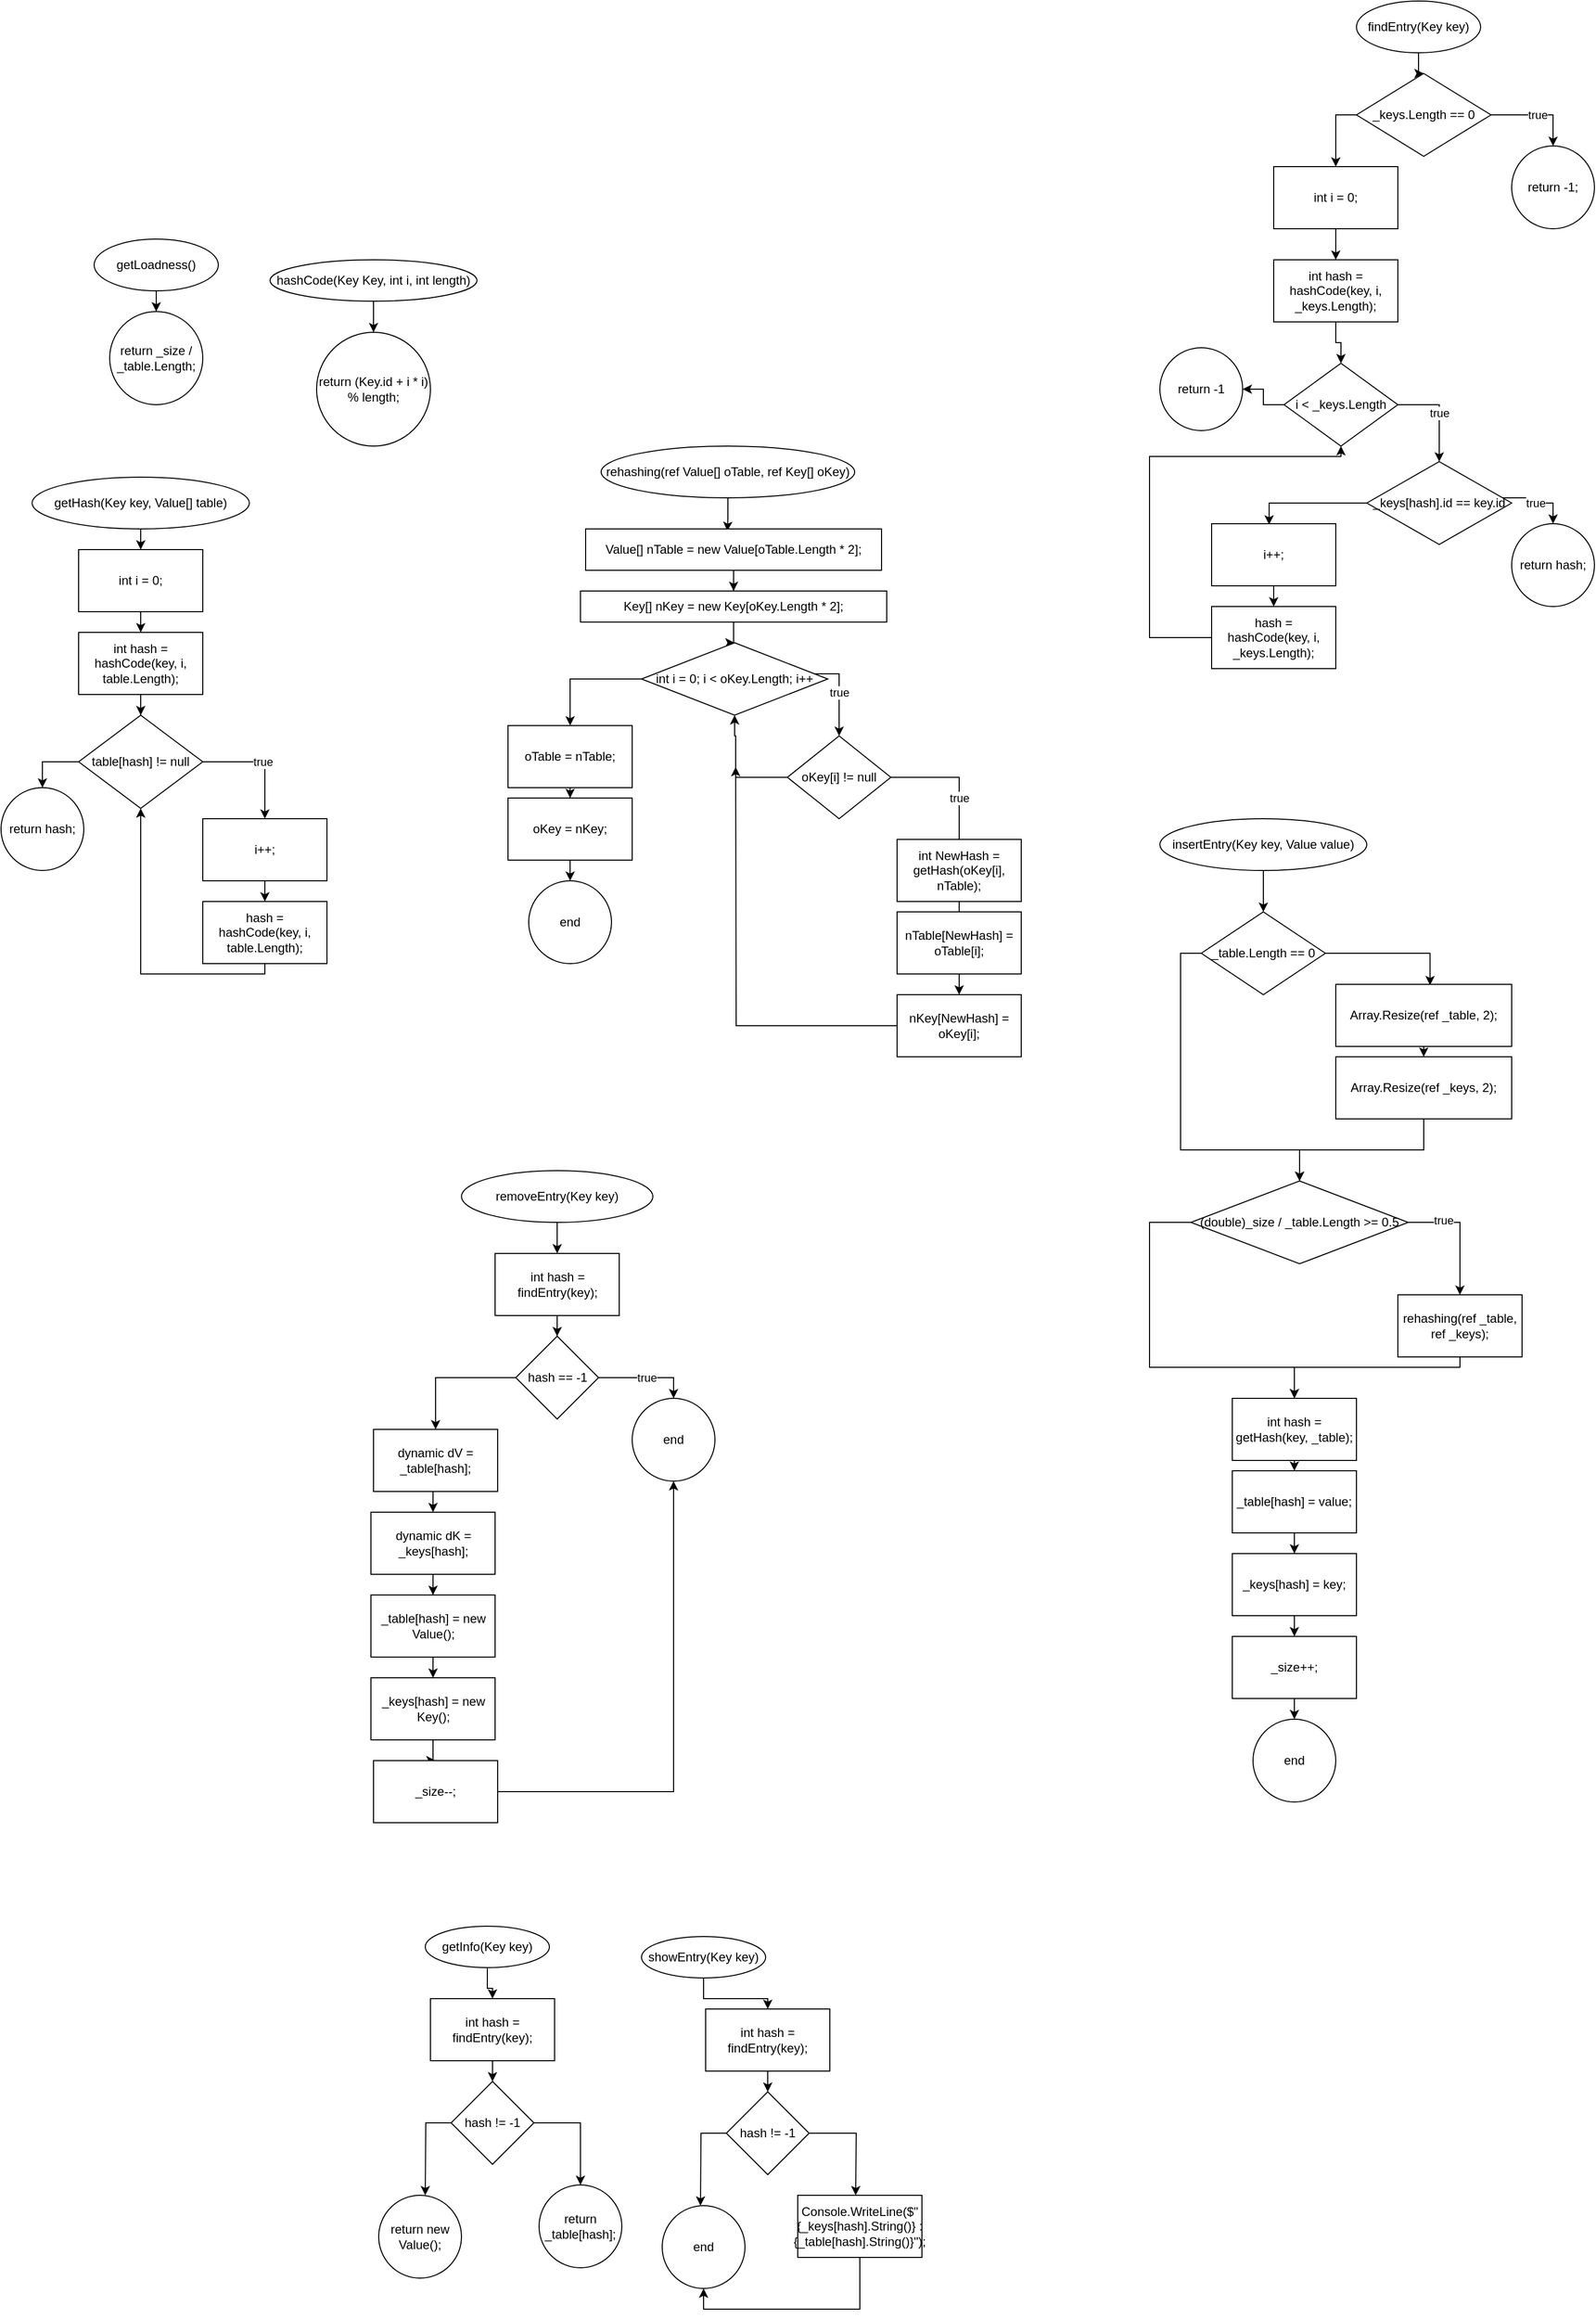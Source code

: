 <mxfile version="20.0.3"><diagram id="X_mtfbVGTYFtOlN2W8pP" name="Page-1"><mxGraphModel dx="830" dy="479" grid="1" gridSize="10" guides="1" tooltips="1" connect="1" arrows="1" fold="1" page="1" pageScale="1" pageWidth="827" pageHeight="1169" math="0" shadow="0"><root><mxCell id="0"/><mxCell id="1" parent="0"/><mxCell id="YI9eFd7gzGS3PNS915vk-371" style="edgeStyle=orthogonalEdgeStyle;rounded=0;orthogonalLoop=1;jettySize=auto;html=1;" edge="1" parent="1" source="YI9eFd7gzGS3PNS915vk-369" target="YI9eFd7gzGS3PNS915vk-370"><mxGeometry relative="1" as="geometry"/></mxCell><mxCell id="YI9eFd7gzGS3PNS915vk-369" value="&lt;span class=&quot;pl-en&quot;&gt;&lt;span data-hydro-click-hmac=&quot;9d5cba9ba713da1b053b7e19b6359c266c6567476250ac4050bb5606f1a388f0&quot; data-hydro-click=&quot;{&amp;quot;event_type&amp;quot;:&amp;quot;code_navigation.click_on_symbol&amp;quot;,&amp;quot;payload&amp;quot;:{&amp;quot;action&amp;quot;:&amp;quot;click_on_symbol&amp;quot;,&amp;quot;repository_id&amp;quot;:418570963,&amp;quot;ref&amp;quot;:&amp;quot;master&amp;quot;,&amp;quot;language&amp;quot;:&amp;quot;C#&amp;quot;,&amp;quot;backend&amp;quot;:&amp;quot;ALEPH_FUZZY&amp;quot;,&amp;quot;code_nav_context&amp;quot;:&amp;quot;BLOB_VIEW&amp;quot;,&amp;quot;retry_backend&amp;quot;:&amp;quot;&amp;quot;,&amp;quot;originating_url&amp;quot;:&amp;quot;https://github.com/bolyuk/ads-bolyuk-kp12/find-definition?q=getLoadness&amp;amp;blob_path=Practice+7%2FMainTable%2FCinemaTable.cs&amp;amp;ref=master&amp;amp;language=C%23&amp;amp;row=15&amp;amp;col=19&amp;amp;code_nav_context=BLOB_VIEW&amp;quot;,&amp;quot;user_id&amp;quot;:90848724}}&quot; class=&quot;pl-token&quot;&gt;getLoadness&lt;/span&gt;&lt;/span&gt;()" style="ellipse;whiteSpace=wrap;html=1;" vertex="1" parent="1"><mxGeometry x="160" y="230" width="120" height="50" as="geometry"/></mxCell><mxCell id="YI9eFd7gzGS3PNS915vk-370" value="&lt;span class=&quot;pl-k&quot;&gt;return&lt;/span&gt; &lt;span class=&quot;pl-smi&quot;&gt;_size&lt;/span&gt; &lt;span class=&quot;pl-k&quot;&gt;/&lt;/span&gt; &lt;span class=&quot;pl-smi&quot;&gt;_table&lt;/span&gt;.&lt;span class=&quot;pl-smi&quot;&gt;Length&lt;/span&gt;;" style="ellipse;whiteSpace=wrap;html=1;aspect=fixed;" vertex="1" parent="1"><mxGeometry x="175" y="300" width="90" height="90" as="geometry"/></mxCell><mxCell id="YI9eFd7gzGS3PNS915vk-374" style="edgeStyle=orthogonalEdgeStyle;rounded=0;orthogonalLoop=1;jettySize=auto;html=1;" edge="1" parent="1" source="YI9eFd7gzGS3PNS915vk-372" target="YI9eFd7gzGS3PNS915vk-373"><mxGeometry relative="1" as="geometry"/></mxCell><mxCell id="YI9eFd7gzGS3PNS915vk-372" value="&lt;span class=&quot;pl-en&quot;&gt;&lt;span data-hydro-click-hmac=&quot;574ec464707b79bd28d7a748a363885e2deb7b229e37a437489a11eb3c4f1a59&quot; data-hydro-click=&quot;{&amp;quot;event_type&amp;quot;:&amp;quot;code_navigation.click_on_symbol&amp;quot;,&amp;quot;payload&amp;quot;:{&amp;quot;action&amp;quot;:&amp;quot;click_on_symbol&amp;quot;,&amp;quot;repository_id&amp;quot;:418570963,&amp;quot;ref&amp;quot;:&amp;quot;master&amp;quot;,&amp;quot;language&amp;quot;:&amp;quot;C#&amp;quot;,&amp;quot;backend&amp;quot;:&amp;quot;ALEPH_FUZZY&amp;quot;,&amp;quot;code_nav_context&amp;quot;:&amp;quot;BLOB_VIEW&amp;quot;,&amp;quot;retry_backend&amp;quot;:&amp;quot;&amp;quot;,&amp;quot;originating_url&amp;quot;:&amp;quot;https://github.com/bolyuk/ads-bolyuk-kp12/find-definition?q=hashCode&amp;amp;blob_path=Practice+7%2FMainTable%2FCinemaTable.cs&amp;amp;ref=master&amp;amp;language=C%23&amp;amp;row=20&amp;amp;col=20&amp;amp;code_nav_context=BLOB_VIEW&amp;quot;,&amp;quot;user_id&amp;quot;:90848724}}&quot; class=&quot;pl-token&quot;&gt;hashCode&lt;/span&gt;&lt;/span&gt;(&lt;span class=&quot;pl-en&quot;&gt;Key&lt;/span&gt; &lt;span class=&quot;pl-en&quot;&gt;Key&lt;/span&gt;, &lt;span class=&quot;pl-k&quot;&gt;int&lt;/span&gt; &lt;span class=&quot;pl-en&quot;&gt;i&lt;/span&gt;, &lt;span class=&quot;pl-k&quot;&gt;int&lt;/span&gt; &lt;span class=&quot;pl-en&quot;&gt;length&lt;/span&gt;)" style="ellipse;whiteSpace=wrap;html=1;" vertex="1" parent="1"><mxGeometry x="330" y="250" width="200" height="40" as="geometry"/></mxCell><mxCell id="YI9eFd7gzGS3PNS915vk-373" value=" &lt;span class=&quot;pl-k&quot;&gt;return&lt;/span&gt; (&lt;span class=&quot;pl-smi&quot;&gt;Key&lt;/span&gt;.&lt;span class=&quot;pl-smi&quot;&gt;id&lt;/span&gt; &lt;span class=&quot;pl-k&quot;&gt;+&lt;/span&gt; &lt;span class=&quot;pl-smi&quot;&gt;i&lt;/span&gt; &lt;span class=&quot;pl-k&quot;&gt;*&lt;/span&gt; &lt;span class=&quot;pl-smi&quot;&gt;i&lt;/span&gt;) &lt;span class=&quot;pl-k&quot;&gt;%&lt;/span&gt; &lt;span class=&quot;pl-smi&quot;&gt;length&lt;/span&gt;;" style="ellipse;whiteSpace=wrap;html=1;aspect=fixed;" vertex="1" parent="1"><mxGeometry x="375" y="320" width="110" height="110" as="geometry"/></mxCell><mxCell id="YI9eFd7gzGS3PNS915vk-378" style="edgeStyle=orthogonalEdgeStyle;rounded=0;orthogonalLoop=1;jettySize=auto;html=1;exitX=0.5;exitY=1;exitDx=0;exitDy=0;entryX=0.5;entryY=0;entryDx=0;entryDy=0;" edge="1" parent="1" source="YI9eFd7gzGS3PNS915vk-375" target="YI9eFd7gzGS3PNS915vk-377"><mxGeometry relative="1" as="geometry"/></mxCell><mxCell id="YI9eFd7gzGS3PNS915vk-375" value=" &lt;span class=&quot;pl-en&quot;&gt;&lt;span data-hydro-click-hmac=&quot;2350612eadd20302bc7c289090e83d5615daa36e4a378c72ed487f30aeffca21&quot; data-hydro-click=&quot;{&amp;quot;event_type&amp;quot;:&amp;quot;code_navigation.click_on_symbol&amp;quot;,&amp;quot;payload&amp;quot;:{&amp;quot;action&amp;quot;:&amp;quot;click_on_symbol&amp;quot;,&amp;quot;repository_id&amp;quot;:418570963,&amp;quot;ref&amp;quot;:&amp;quot;master&amp;quot;,&amp;quot;language&amp;quot;:&amp;quot;C#&amp;quot;,&amp;quot;backend&amp;quot;:&amp;quot;ALEPH_FUZZY&amp;quot;,&amp;quot;code_nav_context&amp;quot;:&amp;quot;BLOB_VIEW&amp;quot;,&amp;quot;retry_backend&amp;quot;:&amp;quot;&amp;quot;,&amp;quot;originating_url&amp;quot;:&amp;quot;https://github.com/bolyuk/ads-bolyuk-kp12/find-definition?q=getHash&amp;amp;blob_path=Practice+7%2FMainTable%2FCinemaTable.cs&amp;amp;ref=master&amp;amp;language=C%23&amp;amp;row=24&amp;amp;col=20&amp;amp;code_nav_context=BLOB_VIEW&amp;quot;,&amp;quot;user_id&amp;quot;:90848724}}&quot; class=&quot;pl-token&quot;&gt;getHash&lt;/span&gt;&lt;/span&gt;(&lt;span class=&quot;pl-en&quot;&gt;Key&lt;/span&gt; &lt;span class=&quot;pl-en&quot;&gt;key&lt;/span&gt;, &lt;span class=&quot;pl-en&quot;&gt;Value&lt;/span&gt;[] &lt;span class=&quot;pl-en&quot;&gt;table&lt;/span&gt;)" style="ellipse;whiteSpace=wrap;html=1;" vertex="1" parent="1"><mxGeometry x="100" y="460" width="210" height="50" as="geometry"/></mxCell><mxCell id="YI9eFd7gzGS3PNS915vk-381" style="edgeStyle=orthogonalEdgeStyle;rounded=0;orthogonalLoop=1;jettySize=auto;html=1;exitX=0.5;exitY=1;exitDx=0;exitDy=0;" edge="1" parent="1" source="YI9eFd7gzGS3PNS915vk-376" target="YI9eFd7gzGS3PNS915vk-380"><mxGeometry relative="1" as="geometry"/></mxCell><mxCell id="YI9eFd7gzGS3PNS915vk-376" value="&lt;span class=&quot;pl-k&quot;&gt;int&lt;/span&gt; &lt;span class=&quot;pl-en&quot;&gt;hash&lt;/span&gt; &lt;span class=&quot;pl-k&quot;&gt;=&lt;/span&gt; &lt;span class=&quot;pl-en&quot;&gt;hashCode&lt;/span&gt;(&lt;span class=&quot;pl-smi&quot;&gt;key&lt;/span&gt;, &lt;span class=&quot;pl-smi&quot;&gt;i&lt;/span&gt;, &lt;span class=&quot;pl-smi&quot;&gt;table&lt;/span&gt;.&lt;span class=&quot;pl-smi&quot;&gt;Length&lt;/span&gt;);" style="rounded=0;whiteSpace=wrap;html=1;" vertex="1" parent="1"><mxGeometry x="145" y="610" width="120" height="60" as="geometry"/></mxCell><mxCell id="YI9eFd7gzGS3PNS915vk-379" style="edgeStyle=orthogonalEdgeStyle;rounded=0;orthogonalLoop=1;jettySize=auto;html=1;exitX=0.5;exitY=1;exitDx=0;exitDy=0;" edge="1" parent="1" source="YI9eFd7gzGS3PNS915vk-377" target="YI9eFd7gzGS3PNS915vk-376"><mxGeometry relative="1" as="geometry"/></mxCell><mxCell id="YI9eFd7gzGS3PNS915vk-377" value="            &lt;span class=&quot;pl-k&quot;&gt;int&lt;/span&gt; &lt;span class=&quot;pl-en&quot;&gt;i&lt;/span&gt; &lt;span class=&quot;pl-k&quot;&gt;=&lt;/span&gt; &lt;span class=&quot;pl-c1&quot;&gt;0&lt;/span&gt;;" style="rounded=0;whiteSpace=wrap;html=1;" vertex="1" parent="1"><mxGeometry x="145" y="530" width="120" height="60" as="geometry"/></mxCell><mxCell id="YI9eFd7gzGS3PNS915vk-384" value="true" style="edgeStyle=orthogonalEdgeStyle;rounded=0;orthogonalLoop=1;jettySize=auto;html=1;" edge="1" parent="1" source="YI9eFd7gzGS3PNS915vk-380" target="YI9eFd7gzGS3PNS915vk-382"><mxGeometry relative="1" as="geometry"><Array as="points"><mxPoint x="325" y="735"/></Array></mxGeometry></mxCell><mxCell id="YI9eFd7gzGS3PNS915vk-388" style="edgeStyle=orthogonalEdgeStyle;rounded=0;orthogonalLoop=1;jettySize=auto;html=1;entryX=0.5;entryY=0;entryDx=0;entryDy=0;" edge="1" parent="1" source="YI9eFd7gzGS3PNS915vk-380" target="YI9eFd7gzGS3PNS915vk-387"><mxGeometry relative="1" as="geometry"><Array as="points"><mxPoint x="110" y="735"/></Array></mxGeometry></mxCell><mxCell id="YI9eFd7gzGS3PNS915vk-380" value="&lt;span class=&quot;pl-smi&quot;&gt;table&lt;/span&gt;[&lt;span class=&quot;pl-smi&quot;&gt;hash&lt;/span&gt;] &lt;span class=&quot;pl-k&quot;&gt;!=&lt;/span&gt; &lt;span class=&quot;pl-c1&quot;&gt;null&lt;/span&gt;" style="rhombus;whiteSpace=wrap;html=1;" vertex="1" parent="1"><mxGeometry x="145" y="690" width="120" height="90" as="geometry"/></mxCell><mxCell id="YI9eFd7gzGS3PNS915vk-385" style="edgeStyle=orthogonalEdgeStyle;rounded=0;orthogonalLoop=1;jettySize=auto;html=1;entryX=0.5;entryY=0;entryDx=0;entryDy=0;" edge="1" parent="1" source="YI9eFd7gzGS3PNS915vk-382" target="YI9eFd7gzGS3PNS915vk-383"><mxGeometry relative="1" as="geometry"/></mxCell><mxCell id="YI9eFd7gzGS3PNS915vk-382" value=" &lt;span class=&quot;pl-smi&quot;&gt;i&lt;/span&gt;&lt;span class=&quot;pl-k&quot;&gt;++&lt;/span&gt;;" style="rounded=0;whiteSpace=wrap;html=1;" vertex="1" parent="1"><mxGeometry x="265" y="790" width="120" height="60" as="geometry"/></mxCell><mxCell id="YI9eFd7gzGS3PNS915vk-386" style="edgeStyle=orthogonalEdgeStyle;rounded=0;orthogonalLoop=1;jettySize=auto;html=1;entryX=0.5;entryY=1;entryDx=0;entryDy=0;" edge="1" parent="1" source="YI9eFd7gzGS3PNS915vk-383" target="YI9eFd7gzGS3PNS915vk-380"><mxGeometry relative="1" as="geometry"><Array as="points"><mxPoint x="325" y="940"/><mxPoint x="205" y="940"/></Array></mxGeometry></mxCell><mxCell id="YI9eFd7gzGS3PNS915vk-383" value="&lt;span class=&quot;pl-smi&quot;&gt;hash&lt;/span&gt; &lt;span class=&quot;pl-k&quot;&gt;=&lt;/span&gt; &lt;span class=&quot;pl-en&quot;&gt;hashCode&lt;/span&gt;(&lt;span class=&quot;pl-smi&quot;&gt;key&lt;/span&gt;, &lt;span class=&quot;pl-smi&quot;&gt;i&lt;/span&gt;, &lt;span class=&quot;pl-smi&quot;&gt;table&lt;/span&gt;.&lt;span class=&quot;pl-smi&quot;&gt;Length&lt;/span&gt;);" style="rounded=0;whiteSpace=wrap;html=1;" vertex="1" parent="1"><mxGeometry x="265" y="870" width="120" height="60" as="geometry"/></mxCell><mxCell id="YI9eFd7gzGS3PNS915vk-387" value="&lt;span class=&quot;pl-k&quot;&gt;return&lt;/span&gt; &lt;span class=&quot;pl-smi&quot;&gt;hash&lt;/span&gt;;" style="ellipse;whiteSpace=wrap;html=1;aspect=fixed;" vertex="1" parent="1"><mxGeometry x="70" y="760" width="80" height="80" as="geometry"/></mxCell><mxCell id="YI9eFd7gzGS3PNS915vk-391" style="edgeStyle=orthogonalEdgeStyle;rounded=0;orthogonalLoop=1;jettySize=auto;html=1;entryX=0.479;entryY=0.05;entryDx=0;entryDy=0;entryPerimeter=0;" edge="1" parent="1" source="YI9eFd7gzGS3PNS915vk-389" target="YI9eFd7gzGS3PNS915vk-390"><mxGeometry relative="1" as="geometry"/></mxCell><mxCell id="YI9eFd7gzGS3PNS915vk-389" value="&lt;span class=&quot;pl-en&quot;&gt;&lt;span data-hydro-click-hmac=&quot;943b357f0ee226c841265dc6584870183297011780212e7e1e3d05c2f7aadce5&quot; data-hydro-click=&quot;{&amp;quot;event_type&amp;quot;:&amp;quot;code_navigation.click_on_symbol&amp;quot;,&amp;quot;payload&amp;quot;:{&amp;quot;action&amp;quot;:&amp;quot;click_on_symbol&amp;quot;,&amp;quot;repository_id&amp;quot;:418570963,&amp;quot;ref&amp;quot;:&amp;quot;master&amp;quot;,&amp;quot;language&amp;quot;:&amp;quot;C#&amp;quot;,&amp;quot;backend&amp;quot;:&amp;quot;ALEPH_FUZZY&amp;quot;,&amp;quot;code_nav_context&amp;quot;:&amp;quot;BLOB_VIEW&amp;quot;,&amp;quot;retry_backend&amp;quot;:&amp;quot;&amp;quot;,&amp;quot;originating_url&amp;quot;:&amp;quot;https://github.com/bolyuk/ads-bolyuk-kp12/find-definition?q=rehashing&amp;amp;blob_path=Practice+7%2FMainTable%2FCinemaTable.cs&amp;amp;ref=master&amp;amp;language=C%23&amp;amp;row=36&amp;amp;col=21&amp;amp;code_nav_context=BLOB_VIEW&amp;quot;,&amp;quot;user_id&amp;quot;:90848724}}&quot; class=&quot;pl-token&quot;&gt;rehashing&lt;/span&gt;&lt;/span&gt;(&lt;span class=&quot;pl-k&quot;&gt;ref&lt;/span&gt; &lt;span class=&quot;pl-en&quot;&gt;Value&lt;/span&gt;[] &lt;span class=&quot;pl-en&quot;&gt;oTable&lt;/span&gt;, &lt;span class=&quot;pl-k&quot;&gt;ref&lt;/span&gt; &lt;span class=&quot;pl-en&quot;&gt;Key&lt;/span&gt;[] &lt;span class=&quot;pl-en&quot;&gt;oKey&lt;/span&gt;)" style="ellipse;whiteSpace=wrap;html=1;" vertex="1" parent="1"><mxGeometry x="650" y="430" width="245" height="50" as="geometry"/></mxCell><mxCell id="YI9eFd7gzGS3PNS915vk-393" style="edgeStyle=orthogonalEdgeStyle;rounded=0;orthogonalLoop=1;jettySize=auto;html=1;" edge="1" parent="1" source="YI9eFd7gzGS3PNS915vk-390" target="YI9eFd7gzGS3PNS915vk-392"><mxGeometry relative="1" as="geometry"/></mxCell><mxCell id="YI9eFd7gzGS3PNS915vk-390" value="&lt;span class=&quot;pl-en&quot;&gt;Value&lt;/span&gt;[] &lt;span class=&quot;pl-en&quot;&gt;nTable&lt;/span&gt; &lt;span class=&quot;pl-k&quot;&gt;=&lt;/span&gt; &lt;span class=&quot;pl-k&quot;&gt;new&lt;/span&gt; &lt;span class=&quot;pl-en&quot;&gt;Value&lt;/span&gt;[&lt;span class=&quot;pl-smi&quot;&gt;oTable&lt;/span&gt;.&lt;span class=&quot;pl-smi&quot;&gt;Length&lt;/span&gt; &lt;span class=&quot;pl-k&quot;&gt;*&lt;/span&gt; &lt;span class=&quot;pl-c1&quot;&gt;2&lt;/span&gt;];" style="rounded=0;whiteSpace=wrap;html=1;" vertex="1" parent="1"><mxGeometry x="635" y="510" width="286" height="40" as="geometry"/></mxCell><mxCell id="YI9eFd7gzGS3PNS915vk-395" style="edgeStyle=orthogonalEdgeStyle;rounded=0;orthogonalLoop=1;jettySize=auto;html=1;" edge="1" parent="1" source="YI9eFd7gzGS3PNS915vk-392" target="YI9eFd7gzGS3PNS915vk-394"><mxGeometry relative="1" as="geometry"/></mxCell><mxCell id="YI9eFd7gzGS3PNS915vk-392" value=" &lt;span class=&quot;pl-en&quot;&gt;Key&lt;/span&gt;[] &lt;span class=&quot;pl-en&quot;&gt;nKey&lt;/span&gt; &lt;span class=&quot;pl-k&quot;&gt;=&lt;/span&gt; &lt;span class=&quot;pl-k&quot;&gt;new&lt;/span&gt; &lt;span class=&quot;pl-en&quot;&gt;Key&lt;/span&gt;[&lt;span class=&quot;pl-smi&quot;&gt;oKey&lt;/span&gt;.&lt;span class=&quot;pl-smi&quot;&gt;Length&lt;/span&gt; &lt;span class=&quot;pl-k&quot;&gt;*&lt;/span&gt; &lt;span class=&quot;pl-c1&quot;&gt;2&lt;/span&gt;];" style="rounded=0;whiteSpace=wrap;html=1;" vertex="1" parent="1"><mxGeometry x="630" y="570" width="296" height="30" as="geometry"/></mxCell><mxCell id="YI9eFd7gzGS3PNS915vk-401" value="true" style="edgeStyle=orthogonalEdgeStyle;rounded=0;orthogonalLoop=1;jettySize=auto;html=1;entryX=0.5;entryY=0;entryDx=0;entryDy=0;" edge="1" parent="1" source="YI9eFd7gzGS3PNS915vk-394" target="YI9eFd7gzGS3PNS915vk-396"><mxGeometry relative="1" as="geometry"><Array as="points"><mxPoint x="880" y="650"/></Array></mxGeometry></mxCell><mxCell id="YI9eFd7gzGS3PNS915vk-405" style="edgeStyle=orthogonalEdgeStyle;rounded=0;orthogonalLoop=1;jettySize=auto;html=1;entryX=0.5;entryY=0;entryDx=0;entryDy=0;" edge="1" parent="1" source="YI9eFd7gzGS3PNS915vk-394" target="YI9eFd7gzGS3PNS915vk-404"><mxGeometry relative="1" as="geometry"/></mxCell><mxCell id="YI9eFd7gzGS3PNS915vk-394" value="&lt;span class=&quot;pl-k&quot;&gt;int&lt;/span&gt; &lt;span class=&quot;pl-en&quot;&gt;i&lt;/span&gt; &lt;span class=&quot;pl-k&quot;&gt;=&lt;/span&gt; &lt;span class=&quot;pl-c1&quot;&gt;0&lt;/span&gt;; &lt;span class=&quot;pl-smi&quot;&gt;i&lt;/span&gt; &lt;span class=&quot;pl-k&quot;&gt;&amp;lt;&lt;/span&gt; &lt;span class=&quot;pl-smi&quot;&gt;oKey&lt;/span&gt;.&lt;span class=&quot;pl-smi&quot;&gt;Length&lt;/span&gt;; &lt;span class=&quot;pl-smi&quot;&gt;i&lt;/span&gt;&lt;span class=&quot;pl-k&quot;&gt;++&lt;/span&gt;" style="rhombus;whiteSpace=wrap;html=1;" vertex="1" parent="1"><mxGeometry x="689" y="620" width="180" height="70" as="geometry"/></mxCell><mxCell id="YI9eFd7gzGS3PNS915vk-400" value="true" style="edgeStyle=orthogonalEdgeStyle;rounded=0;orthogonalLoop=1;jettySize=auto;html=1;" edge="1" parent="1" source="YI9eFd7gzGS3PNS915vk-396" target="YI9eFd7gzGS3PNS915vk-399"><mxGeometry x="-0.377" relative="1" as="geometry"><mxPoint as="offset"/></mxGeometry></mxCell><mxCell id="YI9eFd7gzGS3PNS915vk-402" style="edgeStyle=orthogonalEdgeStyle;rounded=0;orthogonalLoop=1;jettySize=auto;html=1;entryX=0.5;entryY=1;entryDx=0;entryDy=0;" edge="1" parent="1" source="YI9eFd7gzGS3PNS915vk-396" target="YI9eFd7gzGS3PNS915vk-394"><mxGeometry relative="1" as="geometry"><Array as="points"><mxPoint x="780" y="750"/><mxPoint x="780" y="710"/><mxPoint x="779" y="710"/></Array></mxGeometry></mxCell><mxCell id="YI9eFd7gzGS3PNS915vk-396" value="&lt;span class=&quot;pl-smi&quot;&gt;oKey&lt;/span&gt;[&lt;span class=&quot;pl-smi&quot;&gt;i&lt;/span&gt;] &lt;span class=&quot;pl-k&quot;&gt;!=&lt;/span&gt; &lt;span class=&quot;pl-c1&quot;&gt;null&lt;/span&gt;" style="rhombus;whiteSpace=wrap;html=1;" vertex="1" parent="1"><mxGeometry x="830" y="710" width="100" height="80" as="geometry"/></mxCell><mxCell id="YI9eFd7gzGS3PNS915vk-397" value="&lt;span class=&quot;pl-k&quot;&gt;int&lt;/span&gt; &lt;span class=&quot;pl-en&quot;&gt;NewHash&lt;/span&gt; &lt;span class=&quot;pl-k&quot;&gt;=&lt;/span&gt; &lt;span class=&quot;pl-en&quot;&gt;getHash&lt;/span&gt;(&lt;span class=&quot;pl-smi&quot;&gt;oKey&lt;/span&gt;[&lt;span class=&quot;pl-smi&quot;&gt;i&lt;/span&gt;], &lt;span class=&quot;pl-smi&quot;&gt;nTable&lt;/span&gt;);" style="rounded=0;whiteSpace=wrap;html=1;" vertex="1" parent="1"><mxGeometry x="936" y="810" width="120" height="60" as="geometry"/></mxCell><mxCell id="YI9eFd7gzGS3PNS915vk-398" value="&lt;span class=&quot;pl-smi&quot;&gt;nTable&lt;/span&gt;[&lt;span class=&quot;pl-smi&quot;&gt;NewHash&lt;/span&gt;] &lt;span class=&quot;pl-k&quot;&gt;=&lt;/span&gt; &lt;span class=&quot;pl-smi&quot;&gt;oTable&lt;/span&gt;[&lt;span class=&quot;pl-smi&quot;&gt;i&lt;/span&gt;];" style="rounded=0;whiteSpace=wrap;html=1;" vertex="1" parent="1"><mxGeometry x="936" y="880" width="120" height="60" as="geometry"/></mxCell><mxCell id="YI9eFd7gzGS3PNS915vk-403" style="edgeStyle=orthogonalEdgeStyle;rounded=0;orthogonalLoop=1;jettySize=auto;html=1;" edge="1" parent="1" source="YI9eFd7gzGS3PNS915vk-399"><mxGeometry relative="1" as="geometry"><mxPoint x="780" y="740" as="targetPoint"/></mxGeometry></mxCell><mxCell id="YI9eFd7gzGS3PNS915vk-399" value=" &lt;span class=&quot;pl-smi&quot;&gt;nKey&lt;/span&gt;[&lt;span class=&quot;pl-smi&quot;&gt;NewHash&lt;/span&gt;] &lt;span class=&quot;pl-k&quot;&gt;=&lt;/span&gt; &lt;span class=&quot;pl-smi&quot;&gt;oKey&lt;/span&gt;[&lt;span class=&quot;pl-smi&quot;&gt;i&lt;/span&gt;];" style="rounded=0;whiteSpace=wrap;html=1;" vertex="1" parent="1"><mxGeometry x="936" y="960" width="120" height="60" as="geometry"/></mxCell><mxCell id="YI9eFd7gzGS3PNS915vk-407" style="edgeStyle=orthogonalEdgeStyle;rounded=0;orthogonalLoop=1;jettySize=auto;html=1;exitX=0.5;exitY=1;exitDx=0;exitDy=0;" edge="1" parent="1" source="YI9eFd7gzGS3PNS915vk-404" target="YI9eFd7gzGS3PNS915vk-406"><mxGeometry relative="1" as="geometry"/></mxCell><mxCell id="YI9eFd7gzGS3PNS915vk-404" value="&lt;span class=&quot;pl-smi&quot;&gt;oTable&lt;/span&gt; &lt;span class=&quot;pl-k&quot;&gt;=&lt;/span&gt; &lt;span class=&quot;pl-smi&quot;&gt;nTable&lt;/span&gt;;" style="rounded=0;whiteSpace=wrap;html=1;" vertex="1" parent="1"><mxGeometry x="560" y="700" width="120" height="60" as="geometry"/></mxCell><mxCell id="YI9eFd7gzGS3PNS915vk-409" style="edgeStyle=orthogonalEdgeStyle;rounded=0;orthogonalLoop=1;jettySize=auto;html=1;exitX=0.5;exitY=1;exitDx=0;exitDy=0;entryX=0.5;entryY=0;entryDx=0;entryDy=0;" edge="1" parent="1" source="YI9eFd7gzGS3PNS915vk-406" target="YI9eFd7gzGS3PNS915vk-408"><mxGeometry relative="1" as="geometry"/></mxCell><mxCell id="YI9eFd7gzGS3PNS915vk-406" value="&lt;span class=&quot;pl-smi&quot;&gt;oKey&lt;/span&gt; &lt;span class=&quot;pl-k&quot;&gt;=&lt;/span&gt; &lt;span class=&quot;pl-smi&quot;&gt;nKey&lt;/span&gt;;" style="rounded=0;whiteSpace=wrap;html=1;" vertex="1" parent="1"><mxGeometry x="560" y="770" width="120" height="60" as="geometry"/></mxCell><mxCell id="YI9eFd7gzGS3PNS915vk-408" value="end" style="ellipse;whiteSpace=wrap;html=1;aspect=fixed;" vertex="1" parent="1"><mxGeometry x="580" y="850" width="80" height="80" as="geometry"/></mxCell><mxCell id="YI9eFd7gzGS3PNS915vk-414" style="edgeStyle=orthogonalEdgeStyle;rounded=0;orthogonalLoop=1;jettySize=auto;html=1;entryX=0.5;entryY=0;entryDx=0;entryDy=0;" edge="1" parent="1" source="YI9eFd7gzGS3PNS915vk-410" target="YI9eFd7gzGS3PNS915vk-411"><mxGeometry relative="1" as="geometry"/></mxCell><mxCell id="YI9eFd7gzGS3PNS915vk-410" value="&lt;span class=&quot;pl-en&quot;&gt;&lt;span data-hydro-click-hmac=&quot;d6924c21dbc8b389c50c342e5af2850629f2d515dc2978764c2a2643fcda78c0&quot; data-hydro-click=&quot;{&amp;quot;event_type&amp;quot;:&amp;quot;code_navigation.click_on_symbol&amp;quot;,&amp;quot;payload&amp;quot;:{&amp;quot;action&amp;quot;:&amp;quot;click_on_symbol&amp;quot;,&amp;quot;repository_id&amp;quot;:418570963,&amp;quot;ref&amp;quot;:&amp;quot;master&amp;quot;,&amp;quot;language&amp;quot;:&amp;quot;C#&amp;quot;,&amp;quot;backend&amp;quot;:&amp;quot;ALEPH_FUZZY&amp;quot;,&amp;quot;code_nav_context&amp;quot;:&amp;quot;BLOB_VIEW&amp;quot;,&amp;quot;retry_backend&amp;quot;:&amp;quot;&amp;quot;,&amp;quot;originating_url&amp;quot;:&amp;quot;https://github.com/bolyuk/ads-bolyuk-kp12/find-definition?q=findEntry&amp;amp;blob_path=Practice+7%2FMainTable%2FCinemaTable.cs&amp;amp;ref=master&amp;amp;language=C%23&amp;amp;row=54&amp;amp;col=20&amp;amp;code_nav_context=BLOB_VIEW&amp;quot;,&amp;quot;user_id&amp;quot;:90848724}}&quot; class=&quot;pl-token&quot;&gt;findEntry&lt;/span&gt;&lt;/span&gt;(&lt;span class=&quot;pl-en&quot;&gt;Key&lt;/span&gt; &lt;span class=&quot;pl-en&quot;&gt;key&lt;/span&gt;)" style="ellipse;whiteSpace=wrap;html=1;" vertex="1" parent="1"><mxGeometry x="1380" width="120" height="50" as="geometry"/></mxCell><mxCell id="YI9eFd7gzGS3PNS915vk-413" value="true" style="edgeStyle=orthogonalEdgeStyle;rounded=0;orthogonalLoop=1;jettySize=auto;html=1;entryX=0.5;entryY=0;entryDx=0;entryDy=0;" edge="1" parent="1" source="YI9eFd7gzGS3PNS915vk-411" target="YI9eFd7gzGS3PNS915vk-412"><mxGeometry relative="1" as="geometry"/></mxCell><mxCell id="YI9eFd7gzGS3PNS915vk-417" style="edgeStyle=orthogonalEdgeStyle;rounded=0;orthogonalLoop=1;jettySize=auto;html=1;entryX=0.5;entryY=0;entryDx=0;entryDy=0;" edge="1" parent="1" source="YI9eFd7gzGS3PNS915vk-411" target="YI9eFd7gzGS3PNS915vk-415"><mxGeometry relative="1" as="geometry"><Array as="points"><mxPoint x="1360" y="110"/></Array></mxGeometry></mxCell><mxCell id="YI9eFd7gzGS3PNS915vk-411" value="&lt;span class=&quot;pl-smi&quot;&gt;_keys&lt;/span&gt;.&lt;span class=&quot;pl-smi&quot;&gt;Length&lt;/span&gt; &lt;span class=&quot;pl-k&quot;&gt;==&lt;/span&gt; &lt;span class=&quot;pl-c1&quot;&gt;0&lt;/span&gt;" style="rhombus;whiteSpace=wrap;html=1;" vertex="1" parent="1"><mxGeometry x="1380" y="70" width="130" height="80" as="geometry"/></mxCell><mxCell id="YI9eFd7gzGS3PNS915vk-412" value=" &lt;span class=&quot;pl-k&quot;&gt;return&lt;/span&gt; &lt;span class=&quot;pl-k&quot;&gt;-&lt;/span&gt;&lt;span class=&quot;pl-c1&quot;&gt;1&lt;/span&gt;;" style="ellipse;whiteSpace=wrap;html=1;aspect=fixed;" vertex="1" parent="1"><mxGeometry x="1530" y="140" width="80" height="80" as="geometry"/></mxCell><mxCell id="YI9eFd7gzGS3PNS915vk-418" style="edgeStyle=orthogonalEdgeStyle;rounded=0;orthogonalLoop=1;jettySize=auto;html=1;entryX=0.5;entryY=0;entryDx=0;entryDy=0;" edge="1" parent="1" source="YI9eFd7gzGS3PNS915vk-415" target="YI9eFd7gzGS3PNS915vk-416"><mxGeometry relative="1" as="geometry"/></mxCell><mxCell id="YI9eFd7gzGS3PNS915vk-415" value="  &lt;span class=&quot;pl-k&quot;&gt;int&lt;/span&gt; &lt;span class=&quot;pl-en&quot;&gt;i&lt;/span&gt; &lt;span class=&quot;pl-k&quot;&gt;=&lt;/span&gt; &lt;span class=&quot;pl-c1&quot;&gt;0&lt;/span&gt;;" style="rounded=0;whiteSpace=wrap;html=1;" vertex="1" parent="1"><mxGeometry x="1300" y="160" width="120" height="60" as="geometry"/></mxCell><mxCell id="YI9eFd7gzGS3PNS915vk-420" style="edgeStyle=orthogonalEdgeStyle;rounded=0;orthogonalLoop=1;jettySize=auto;html=1;entryX=0.5;entryY=0;entryDx=0;entryDy=0;" edge="1" parent="1" source="YI9eFd7gzGS3PNS915vk-416" target="YI9eFd7gzGS3PNS915vk-419"><mxGeometry relative="1" as="geometry"/></mxCell><mxCell id="YI9eFd7gzGS3PNS915vk-416" value=" &lt;span class=&quot;pl-k&quot;&gt;int&lt;/span&gt; &lt;span class=&quot;pl-en&quot;&gt;hash&lt;/span&gt; &lt;span class=&quot;pl-k&quot;&gt;=&lt;/span&gt; &lt;span class=&quot;pl-en&quot;&gt;hashCode&lt;/span&gt;(&lt;span class=&quot;pl-smi&quot;&gt;key&lt;/span&gt;, &lt;span class=&quot;pl-smi&quot;&gt;i&lt;/span&gt;, &lt;span class=&quot;pl-smi&quot;&gt;_keys&lt;/span&gt;.&lt;span class=&quot;pl-smi&quot;&gt;Length&lt;/span&gt;);" style="rounded=0;whiteSpace=wrap;html=1;" vertex="1" parent="1"><mxGeometry x="1300" y="250" width="120" height="60" as="geometry"/></mxCell><mxCell id="YI9eFd7gzGS3PNS915vk-422" value="true" style="edgeStyle=orthogonalEdgeStyle;rounded=0;orthogonalLoop=1;jettySize=auto;html=1;entryX=0.5;entryY=0;entryDx=0;entryDy=0;" edge="1" parent="1" source="YI9eFd7gzGS3PNS915vk-419" target="YI9eFd7gzGS3PNS915vk-421"><mxGeometry relative="1" as="geometry"><Array as="points"><mxPoint x="1460" y="390"/></Array></mxGeometry></mxCell><mxCell id="YI9eFd7gzGS3PNS915vk-434" style="edgeStyle=orthogonalEdgeStyle;rounded=0;orthogonalLoop=1;jettySize=auto;html=1;" edge="1" parent="1" source="YI9eFd7gzGS3PNS915vk-419" target="YI9eFd7gzGS3PNS915vk-433"><mxGeometry relative="1" as="geometry"/></mxCell><mxCell id="YI9eFd7gzGS3PNS915vk-419" value="&lt;span class=&quot;pl-smi&quot;&gt;i&lt;/span&gt; &lt;span class=&quot;pl-k&quot;&gt;&amp;lt;&lt;/span&gt; &lt;span class=&quot;pl-smi&quot;&gt;_keys&lt;/span&gt;.&lt;span class=&quot;pl-smi&quot;&gt;Length&lt;/span&gt;" style="rhombus;whiteSpace=wrap;html=1;" vertex="1" parent="1"><mxGeometry x="1310" y="350" width="110" height="80" as="geometry"/></mxCell><mxCell id="YI9eFd7gzGS3PNS915vk-425" value="true" style="edgeStyle=orthogonalEdgeStyle;rounded=0;orthogonalLoop=1;jettySize=auto;html=1;entryX=0.5;entryY=0;entryDx=0;entryDy=0;" edge="1" parent="1" source="YI9eFd7gzGS3PNS915vk-421" target="YI9eFd7gzGS3PNS915vk-424"><mxGeometry relative="1" as="geometry"><Array as="points"><mxPoint x="1550" y="480"/><mxPoint x="1550" y="485"/><mxPoint x="1570" y="485"/></Array></mxGeometry></mxCell><mxCell id="YI9eFd7gzGS3PNS915vk-429" style="edgeStyle=orthogonalEdgeStyle;rounded=0;orthogonalLoop=1;jettySize=auto;html=1;entryX=0.463;entryY=0.014;entryDx=0;entryDy=0;entryPerimeter=0;" edge="1" parent="1" source="YI9eFd7gzGS3PNS915vk-421" target="YI9eFd7gzGS3PNS915vk-426"><mxGeometry relative="1" as="geometry"/></mxCell><mxCell id="YI9eFd7gzGS3PNS915vk-421" value="&lt;span class=&quot;pl-smi&quot;&gt;_keys&lt;/span&gt;[&lt;span class=&quot;pl-smi&quot;&gt;hash&lt;/span&gt;].&lt;span class=&quot;pl-smi&quot;&gt;id&lt;/span&gt; &lt;span class=&quot;pl-k&quot;&gt;==&lt;/span&gt; &lt;span class=&quot;pl-smi&quot;&gt;key&lt;/span&gt;.&lt;span class=&quot;pl-smi&quot;&gt;id&lt;/span&gt;" style="rhombus;whiteSpace=wrap;html=1;" vertex="1" parent="1"><mxGeometry x="1390" y="445" width="140" height="80" as="geometry"/></mxCell><mxCell id="YI9eFd7gzGS3PNS915vk-424" value=" &lt;span class=&quot;pl-k&quot;&gt;return&lt;/span&gt; &lt;span class=&quot;pl-smi&quot;&gt;hash&lt;/span&gt;;" style="ellipse;whiteSpace=wrap;html=1;aspect=fixed;" vertex="1" parent="1"><mxGeometry x="1530" y="505" width="80" height="80" as="geometry"/></mxCell><mxCell id="YI9eFd7gzGS3PNS915vk-431" style="edgeStyle=orthogonalEdgeStyle;rounded=0;orthogonalLoop=1;jettySize=auto;html=1;entryX=0.5;entryY=0;entryDx=0;entryDy=0;" edge="1" parent="1" source="YI9eFd7gzGS3PNS915vk-426" target="YI9eFd7gzGS3PNS915vk-430"><mxGeometry relative="1" as="geometry"/></mxCell><mxCell id="YI9eFd7gzGS3PNS915vk-426" value="&lt;span class=&quot;pl-smi&quot;&gt;i&lt;/span&gt;&lt;span class=&quot;pl-k&quot;&gt;++&lt;/span&gt;;" style="rounded=0;whiteSpace=wrap;html=1;" vertex="1" parent="1"><mxGeometry x="1240" y="505" width="120" height="60" as="geometry"/></mxCell><mxCell id="YI9eFd7gzGS3PNS915vk-432" style="edgeStyle=orthogonalEdgeStyle;rounded=0;orthogonalLoop=1;jettySize=auto;html=1;entryX=0.5;entryY=1;entryDx=0;entryDy=0;" edge="1" parent="1" source="YI9eFd7gzGS3PNS915vk-430" target="YI9eFd7gzGS3PNS915vk-419"><mxGeometry relative="1" as="geometry"><Array as="points"><mxPoint x="1180" y="615"/><mxPoint x="1180" y="440"/><mxPoint x="1365" y="440"/></Array></mxGeometry></mxCell><mxCell id="YI9eFd7gzGS3PNS915vk-430" value="&lt;span class=&quot;pl-smi&quot;&gt;hash&lt;/span&gt; &lt;span class=&quot;pl-k&quot;&gt;=&lt;/span&gt; &lt;span class=&quot;pl-en&quot;&gt;hashCode&lt;/span&gt;(&lt;span class=&quot;pl-smi&quot;&gt;key&lt;/span&gt;, &lt;span class=&quot;pl-smi&quot;&gt;i&lt;/span&gt;, &lt;span class=&quot;pl-smi&quot;&gt;_keys&lt;/span&gt;.&lt;span class=&quot;pl-smi&quot;&gt;Length&lt;/span&gt;);" style="rounded=0;whiteSpace=wrap;html=1;" vertex="1" parent="1"><mxGeometry x="1240" y="585" width="120" height="60" as="geometry"/></mxCell><mxCell id="YI9eFd7gzGS3PNS915vk-433" value="return -1" style="ellipse;whiteSpace=wrap;html=1;aspect=fixed;" vertex="1" parent="1"><mxGeometry x="1190" y="335" width="80" height="80" as="geometry"/></mxCell><mxCell id="YI9eFd7gzGS3PNS915vk-437" style="edgeStyle=orthogonalEdgeStyle;rounded=0;orthogonalLoop=1;jettySize=auto;html=1;entryX=0.5;entryY=0;entryDx=0;entryDy=0;" edge="1" parent="1" source="YI9eFd7gzGS3PNS915vk-435" target="YI9eFd7gzGS3PNS915vk-436"><mxGeometry relative="1" as="geometry"/></mxCell><mxCell id="YI9eFd7gzGS3PNS915vk-435" value="&lt;span class=&quot;pl-en&quot;&gt;&lt;span data-hydro-click-hmac=&quot;bc2cb203905cf571462cec89023d8f480c2feb6b419ae4062bdaeb7c1d9f3a12&quot; data-hydro-click=&quot;{&amp;quot;event_type&amp;quot;:&amp;quot;code_navigation.click_on_symbol&amp;quot;,&amp;quot;payload&amp;quot;:{&amp;quot;action&amp;quot;:&amp;quot;click_on_symbol&amp;quot;,&amp;quot;repository_id&amp;quot;:418570963,&amp;quot;ref&amp;quot;:&amp;quot;master&amp;quot;,&amp;quot;language&amp;quot;:&amp;quot;C#&amp;quot;,&amp;quot;backend&amp;quot;:&amp;quot;ALEPH_FUZZY&amp;quot;,&amp;quot;code_nav_context&amp;quot;:&amp;quot;BLOB_VIEW&amp;quot;,&amp;quot;retry_backend&amp;quot;:&amp;quot;&amp;quot;,&amp;quot;originating_url&amp;quot;:&amp;quot;https://github.com/bolyuk/ads-bolyuk-kp12/find-definition?q=insertEntry&amp;amp;blob_path=Practice+7%2FMainTable%2FCinemaTable.cs&amp;amp;ref=master&amp;amp;language=C%23&amp;amp;row=80&amp;amp;col=20&amp;amp;code_nav_context=BLOB_VIEW&amp;quot;,&amp;quot;user_id&amp;quot;:90848724}}&quot; class=&quot;pl-token&quot;&gt;insertEntry&lt;/span&gt;&lt;/span&gt;(&lt;span class=&quot;pl-en&quot;&gt;Key&lt;/span&gt; &lt;span class=&quot;pl-en&quot;&gt;key&lt;/span&gt;, &lt;span class=&quot;pl-en&quot;&gt;Value&lt;/span&gt; &lt;span class=&quot;pl-en&quot;&gt;value&lt;/span&gt;)" style="ellipse;whiteSpace=wrap;html=1;" vertex="1" parent="1"><mxGeometry x="1190" y="790" width="200" height="50" as="geometry"/></mxCell><mxCell id="YI9eFd7gzGS3PNS915vk-440" style="edgeStyle=orthogonalEdgeStyle;rounded=0;orthogonalLoop=1;jettySize=auto;html=1;exitX=1;exitY=0.5;exitDx=0;exitDy=0;entryX=0.536;entryY=0.014;entryDx=0;entryDy=0;entryPerimeter=0;" edge="1" parent="1" source="YI9eFd7gzGS3PNS915vk-436" target="YI9eFd7gzGS3PNS915vk-438"><mxGeometry relative="1" as="geometry"/></mxCell><mxCell id="YI9eFd7gzGS3PNS915vk-442" style="edgeStyle=orthogonalEdgeStyle;rounded=0;orthogonalLoop=1;jettySize=auto;html=1;exitX=0;exitY=0.5;exitDx=0;exitDy=0;" edge="1" parent="1" source="YI9eFd7gzGS3PNS915vk-436" target="YI9eFd7gzGS3PNS915vk-443"><mxGeometry relative="1" as="geometry"><mxPoint x="1190" y="1120" as="targetPoint"/><Array as="points"><mxPoint x="1210" y="920"/><mxPoint x="1210" y="1110"/><mxPoint x="1325" y="1110"/></Array></mxGeometry></mxCell><mxCell id="YI9eFd7gzGS3PNS915vk-436" value="&lt;span class=&quot;pl-smi&quot;&gt;_table&lt;/span&gt;.&lt;span class=&quot;pl-smi&quot;&gt;Length&lt;/span&gt; &lt;span class=&quot;pl-k&quot;&gt;==&lt;/span&gt; &lt;span class=&quot;pl-c1&quot;&gt;0&lt;/span&gt;" style="rhombus;whiteSpace=wrap;html=1;" vertex="1" parent="1"><mxGeometry x="1230" y="880" width="120" height="80" as="geometry"/></mxCell><mxCell id="YI9eFd7gzGS3PNS915vk-441" style="edgeStyle=orthogonalEdgeStyle;rounded=0;orthogonalLoop=1;jettySize=auto;html=1;exitX=0.5;exitY=1;exitDx=0;exitDy=0;entryX=0.5;entryY=0;entryDx=0;entryDy=0;" edge="1" parent="1" source="YI9eFd7gzGS3PNS915vk-438" target="YI9eFd7gzGS3PNS915vk-439"><mxGeometry relative="1" as="geometry"/></mxCell><mxCell id="YI9eFd7gzGS3PNS915vk-438" value="&lt;span class=&quot;pl-smi&quot;&gt;Array&lt;/span&gt;.&lt;span class=&quot;pl-en&quot;&gt;Resize&lt;/span&gt;(&lt;span class=&quot;pl-k&quot;&gt;ref&lt;/span&gt; &lt;span class=&quot;pl-smi&quot;&gt;_table&lt;/span&gt;, &lt;span class=&quot;pl-c1&quot;&gt;2&lt;/span&gt;);" style="rounded=0;whiteSpace=wrap;html=1;" vertex="1" parent="1"><mxGeometry x="1360" y="950" width="170" height="60" as="geometry"/></mxCell><mxCell id="YI9eFd7gzGS3PNS915vk-445" style="edgeStyle=orthogonalEdgeStyle;rounded=0;orthogonalLoop=1;jettySize=auto;html=1;exitX=0.5;exitY=1;exitDx=0;exitDy=0;entryX=0.5;entryY=0;entryDx=0;entryDy=0;" edge="1" parent="1" source="YI9eFd7gzGS3PNS915vk-439" target="YI9eFd7gzGS3PNS915vk-443"><mxGeometry relative="1" as="geometry"/></mxCell><mxCell id="YI9eFd7gzGS3PNS915vk-439" value=" &lt;span class=&quot;pl-smi&quot;&gt;Array&lt;/span&gt;.&lt;span class=&quot;pl-en&quot;&gt;Resize&lt;/span&gt;(&lt;span class=&quot;pl-k&quot;&gt;ref&lt;/span&gt; &lt;span class=&quot;pl-smi&quot;&gt;_keys&lt;/span&gt;, &lt;span class=&quot;pl-c1&quot;&gt;2&lt;/span&gt;);" style="rounded=0;whiteSpace=wrap;html=1;" vertex="1" parent="1"><mxGeometry x="1360" y="1020" width="170" height="60" as="geometry"/></mxCell><mxCell id="YI9eFd7gzGS3PNS915vk-448" style="edgeStyle=orthogonalEdgeStyle;rounded=0;orthogonalLoop=1;jettySize=auto;html=1;" edge="1" parent="1" source="YI9eFd7gzGS3PNS915vk-443" target="YI9eFd7gzGS3PNS915vk-447"><mxGeometry relative="1" as="geometry"><Array as="points"><mxPoint x="1480" y="1180"/></Array></mxGeometry></mxCell><mxCell id="YI9eFd7gzGS3PNS915vk-449" value="true" style="edgeLabel;html=1;align=center;verticalAlign=middle;resizable=0;points=[];" vertex="1" connectable="0" parent="YI9eFd7gzGS3PNS915vk-448"><mxGeometry x="-0.445" y="2" relative="1" as="geometry"><mxPoint as="offset"/></mxGeometry></mxCell><mxCell id="YI9eFd7gzGS3PNS915vk-452" style="edgeStyle=orthogonalEdgeStyle;rounded=0;orthogonalLoop=1;jettySize=auto;html=1;" edge="1" parent="1" source="YI9eFd7gzGS3PNS915vk-443" target="YI9eFd7gzGS3PNS915vk-450"><mxGeometry relative="1" as="geometry"><Array as="points"><mxPoint x="1180" y="1180"/><mxPoint x="1180" y="1320"/><mxPoint x="1320" y="1320"/></Array></mxGeometry></mxCell><mxCell id="YI9eFd7gzGS3PNS915vk-443" value="(&lt;span class=&quot;pl-k&quot;&gt;double&lt;/span&gt;)&lt;span class=&quot;pl-smi&quot;&gt;_size&lt;/span&gt; &lt;span class=&quot;pl-k&quot;&gt;/&lt;/span&gt; &lt;span class=&quot;pl-smi&quot;&gt;_table&lt;/span&gt;.&lt;span class=&quot;pl-smi&quot;&gt;Length&lt;/span&gt; &lt;span class=&quot;pl-k&quot;&gt;&amp;gt;=&lt;/span&gt; &lt;span class=&quot;pl-c1&quot;&gt;0&lt;/span&gt;&lt;span class=&quot;pl-c1&quot;&gt;.&lt;/span&gt;&lt;span class=&quot;pl-c1&quot;&gt;5&lt;/span&gt;" style="rhombus;whiteSpace=wrap;html=1;" vertex="1" parent="1"><mxGeometry x="1220" y="1140" width="210" height="80" as="geometry"/></mxCell><mxCell id="YI9eFd7gzGS3PNS915vk-453" style="edgeStyle=orthogonalEdgeStyle;rounded=0;orthogonalLoop=1;jettySize=auto;html=1;" edge="1" parent="1" source="YI9eFd7gzGS3PNS915vk-447" target="YI9eFd7gzGS3PNS915vk-450"><mxGeometry relative="1" as="geometry"><Array as="points"><mxPoint x="1480" y="1320"/><mxPoint x="1320" y="1320"/></Array></mxGeometry></mxCell><mxCell id="YI9eFd7gzGS3PNS915vk-447" value="&lt;span class=&quot;pl-en&quot;&gt;rehashing&lt;/span&gt;(&lt;span class=&quot;pl-k&quot;&gt;ref&lt;/span&gt; &lt;span class=&quot;pl-smi&quot;&gt;_table&lt;/span&gt;, &lt;span class=&quot;pl-k&quot;&gt;ref&lt;/span&gt; &lt;span class=&quot;pl-smi&quot;&gt;_keys&lt;/span&gt;);" style="rounded=0;whiteSpace=wrap;html=1;" vertex="1" parent="1"><mxGeometry x="1420" y="1250" width="120" height="60" as="geometry"/></mxCell><mxCell id="YI9eFd7gzGS3PNS915vk-455" style="edgeStyle=orthogonalEdgeStyle;rounded=0;orthogonalLoop=1;jettySize=auto;html=1;exitX=0.5;exitY=1;exitDx=0;exitDy=0;entryX=0.5;entryY=0;entryDx=0;entryDy=0;" edge="1" parent="1" source="YI9eFd7gzGS3PNS915vk-450" target="YI9eFd7gzGS3PNS915vk-454"><mxGeometry relative="1" as="geometry"/></mxCell><mxCell id="YI9eFd7gzGS3PNS915vk-450" value="&lt;span class=&quot;pl-k&quot;&gt;int&lt;/span&gt; &lt;span class=&quot;pl-en&quot;&gt;hash&lt;/span&gt; &lt;span class=&quot;pl-k&quot;&gt;=&lt;/span&gt; &lt;span class=&quot;pl-en&quot;&gt;getHash&lt;/span&gt;(&lt;span class=&quot;pl-smi&quot;&gt;key&lt;/span&gt;, &lt;span class=&quot;pl-smi&quot;&gt;_table&lt;/span&gt;);" style="rounded=0;whiteSpace=wrap;html=1;" vertex="1" parent="1"><mxGeometry x="1260" y="1350" width="120" height="60" as="geometry"/></mxCell><mxCell id="YI9eFd7gzGS3PNS915vk-457" style="edgeStyle=orthogonalEdgeStyle;rounded=0;orthogonalLoop=1;jettySize=auto;html=1;" edge="1" parent="1" source="YI9eFd7gzGS3PNS915vk-454" target="YI9eFd7gzGS3PNS915vk-456"><mxGeometry relative="1" as="geometry"/></mxCell><mxCell id="YI9eFd7gzGS3PNS915vk-454" value="&lt;span class=&quot;pl-smi&quot;&gt;_table&lt;/span&gt;[&lt;span class=&quot;pl-smi&quot;&gt;hash&lt;/span&gt;] &lt;span class=&quot;pl-k&quot;&gt;=&lt;/span&gt; &lt;span class=&quot;pl-smi&quot;&gt;value&lt;/span&gt;;" style="rounded=0;whiteSpace=wrap;html=1;" vertex="1" parent="1"><mxGeometry x="1260" y="1420" width="120" height="60" as="geometry"/></mxCell><mxCell id="YI9eFd7gzGS3PNS915vk-459" style="edgeStyle=orthogonalEdgeStyle;rounded=0;orthogonalLoop=1;jettySize=auto;html=1;exitX=0.5;exitY=1;exitDx=0;exitDy=0;entryX=0.5;entryY=0;entryDx=0;entryDy=0;" edge="1" parent="1" source="YI9eFd7gzGS3PNS915vk-456" target="YI9eFd7gzGS3PNS915vk-458"><mxGeometry relative="1" as="geometry"/></mxCell><mxCell id="YI9eFd7gzGS3PNS915vk-456" value="&lt;span class=&quot;pl-smi&quot;&gt;_keys&lt;/span&gt;[&lt;span class=&quot;pl-smi&quot;&gt;hash&lt;/span&gt;] &lt;span class=&quot;pl-k&quot;&gt;=&lt;/span&gt; &lt;span class=&quot;pl-smi&quot;&gt;key&lt;/span&gt;;" style="rounded=0;whiteSpace=wrap;html=1;" vertex="1" parent="1"><mxGeometry x="1260" y="1500" width="120" height="60" as="geometry"/></mxCell><mxCell id="YI9eFd7gzGS3PNS915vk-461" style="edgeStyle=orthogonalEdgeStyle;rounded=0;orthogonalLoop=1;jettySize=auto;html=1;exitX=0.5;exitY=1;exitDx=0;exitDy=0;entryX=0.5;entryY=0;entryDx=0;entryDy=0;" edge="1" parent="1" source="YI9eFd7gzGS3PNS915vk-458" target="YI9eFd7gzGS3PNS915vk-460"><mxGeometry relative="1" as="geometry"/></mxCell><mxCell id="YI9eFd7gzGS3PNS915vk-458" value="  &lt;span class=&quot;pl-smi&quot;&gt;_size&lt;/span&gt;&lt;span class=&quot;pl-k&quot;&gt;++&lt;/span&gt;;" style="rounded=0;whiteSpace=wrap;html=1;" vertex="1" parent="1"><mxGeometry x="1260" y="1580" width="120" height="60" as="geometry"/></mxCell><mxCell id="YI9eFd7gzGS3PNS915vk-460" value="end" style="ellipse;whiteSpace=wrap;html=1;aspect=fixed;" vertex="1" parent="1"><mxGeometry x="1280" y="1660" width="80" height="80" as="geometry"/></mxCell><mxCell id="YI9eFd7gzGS3PNS915vk-464" style="edgeStyle=orthogonalEdgeStyle;rounded=0;orthogonalLoop=1;jettySize=auto;html=1;exitX=0.5;exitY=1;exitDx=0;exitDy=0;entryX=0.5;entryY=0;entryDx=0;entryDy=0;" edge="1" parent="1" source="YI9eFd7gzGS3PNS915vk-462" target="YI9eFd7gzGS3PNS915vk-463"><mxGeometry relative="1" as="geometry"/></mxCell><mxCell id="YI9eFd7gzGS3PNS915vk-462" value="&lt;span class=&quot;pl-en&quot;&gt;&lt;span data-hydro-click-hmac=&quot;ba6125ba1d34a6a1d50daa875723a249ac00109992ba92eadbbe1643350c6aab&quot; data-hydro-click=&quot;{&amp;quot;event_type&amp;quot;:&amp;quot;code_navigation.click_on_symbol&amp;quot;,&amp;quot;payload&amp;quot;:{&amp;quot;action&amp;quot;:&amp;quot;click_on_symbol&amp;quot;,&amp;quot;repository_id&amp;quot;:418570963,&amp;quot;ref&amp;quot;:&amp;quot;master&amp;quot;,&amp;quot;language&amp;quot;:&amp;quot;C#&amp;quot;,&amp;quot;backend&amp;quot;:&amp;quot;ALEPH_FUZZY&amp;quot;,&amp;quot;code_nav_context&amp;quot;:&amp;quot;BLOB_VIEW&amp;quot;,&amp;quot;retry_backend&amp;quot;:&amp;quot;&amp;quot;,&amp;quot;originating_url&amp;quot;:&amp;quot;https://github.com/bolyuk/ads-bolyuk-kp12/find-definition?q=removeEntry&amp;amp;blob_path=Practice+7%2FMainTable%2FCinemaTable.cs&amp;amp;ref=master&amp;amp;language=C%23&amp;amp;row=99&amp;amp;col=20&amp;amp;code_nav_context=BLOB_VIEW&amp;quot;,&amp;quot;user_id&amp;quot;:90848724}}&quot; class=&quot;pl-token&quot;&gt;removeEntry&lt;/span&gt;&lt;/span&gt;(&lt;span class=&quot;pl-en&quot;&gt;Key&lt;/span&gt; &lt;span class=&quot;pl-en&quot;&gt;key&lt;/span&gt;)" style="ellipse;whiteSpace=wrap;html=1;" vertex="1" parent="1"><mxGeometry x="515" y="1130" width="185" height="50" as="geometry"/></mxCell><mxCell id="YI9eFd7gzGS3PNS915vk-466" style="edgeStyle=orthogonalEdgeStyle;rounded=0;orthogonalLoop=1;jettySize=auto;html=1;entryX=0.5;entryY=0;entryDx=0;entryDy=0;" edge="1" parent="1" source="YI9eFd7gzGS3PNS915vk-463" target="YI9eFd7gzGS3PNS915vk-465"><mxGeometry relative="1" as="geometry"/></mxCell><mxCell id="YI9eFd7gzGS3PNS915vk-463" value=" &lt;span class=&quot;pl-k&quot;&gt;int&lt;/span&gt; &lt;span class=&quot;pl-en&quot;&gt;hash&lt;/span&gt; &lt;span class=&quot;pl-k&quot;&gt;=&lt;/span&gt; &lt;span class=&quot;pl-en&quot;&gt;findEntry&lt;/span&gt;(&lt;span class=&quot;pl-smi&quot;&gt;key&lt;/span&gt;);" style="rounded=0;whiteSpace=wrap;html=1;" vertex="1" parent="1"><mxGeometry x="547.5" y="1210" width="120" height="60" as="geometry"/></mxCell><mxCell id="YI9eFd7gzGS3PNS915vk-468" value="true" style="edgeStyle=orthogonalEdgeStyle;rounded=0;orthogonalLoop=1;jettySize=auto;html=1;entryX=0.5;entryY=0;entryDx=0;entryDy=0;" edge="1" parent="1" source="YI9eFd7gzGS3PNS915vk-465" target="YI9eFd7gzGS3PNS915vk-467"><mxGeometry relative="1" as="geometry"/></mxCell><mxCell id="YI9eFd7gzGS3PNS915vk-470" style="edgeStyle=orthogonalEdgeStyle;rounded=0;orthogonalLoop=1;jettySize=auto;html=1;entryX=0.5;entryY=0;entryDx=0;entryDy=0;" edge="1" parent="1" source="YI9eFd7gzGS3PNS915vk-465" target="YI9eFd7gzGS3PNS915vk-469"><mxGeometry relative="1" as="geometry"/></mxCell><mxCell id="YI9eFd7gzGS3PNS915vk-465" value="&lt;span class=&quot;pl-smi&quot;&gt;hash&lt;/span&gt; &lt;span class=&quot;pl-k&quot;&gt;==&lt;/span&gt; &lt;span class=&quot;pl-k&quot;&gt;-&lt;/span&gt;&lt;span class=&quot;pl-c1&quot;&gt;1&lt;/span&gt;" style="rhombus;whiteSpace=wrap;html=1;" vertex="1" parent="1"><mxGeometry x="567.5" y="1290" width="80" height="80" as="geometry"/></mxCell><mxCell id="YI9eFd7gzGS3PNS915vk-467" value="end" style="ellipse;whiteSpace=wrap;html=1;aspect=fixed;" vertex="1" parent="1"><mxGeometry x="680" y="1350" width="80" height="80" as="geometry"/></mxCell><mxCell id="YI9eFd7gzGS3PNS915vk-472" style="edgeStyle=orthogonalEdgeStyle;rounded=0;orthogonalLoop=1;jettySize=auto;html=1;exitX=0.5;exitY=1;exitDx=0;exitDy=0;entryX=0.5;entryY=0;entryDx=0;entryDy=0;" edge="1" parent="1" source="YI9eFd7gzGS3PNS915vk-469" target="YI9eFd7gzGS3PNS915vk-471"><mxGeometry relative="1" as="geometry"/></mxCell><mxCell id="YI9eFd7gzGS3PNS915vk-469" value="&lt;span class=&quot;pl-k&quot;&gt;dynamic&lt;/span&gt; &lt;span class=&quot;pl-en&quot;&gt;dV&lt;/span&gt; &lt;span class=&quot;pl-k&quot;&gt;=&lt;/span&gt; &lt;span class=&quot;pl-smi&quot;&gt;_table&lt;/span&gt;[&lt;span class=&quot;pl-smi&quot;&gt;hash&lt;/span&gt;];" style="rounded=0;whiteSpace=wrap;html=1;" vertex="1" parent="1"><mxGeometry x="430" y="1380" width="120" height="60" as="geometry"/></mxCell><mxCell id="YI9eFd7gzGS3PNS915vk-474" style="edgeStyle=orthogonalEdgeStyle;rounded=0;orthogonalLoop=1;jettySize=auto;html=1;" edge="1" parent="1" source="YI9eFd7gzGS3PNS915vk-471" target="YI9eFd7gzGS3PNS915vk-473"><mxGeometry relative="1" as="geometry"/></mxCell><mxCell id="YI9eFd7gzGS3PNS915vk-471" value=" &lt;span class=&quot;pl-k&quot;&gt;dynamic&lt;/span&gt; &lt;span class=&quot;pl-en&quot;&gt;dK&lt;/span&gt; &lt;span class=&quot;pl-k&quot;&gt;=&lt;/span&gt; &lt;span class=&quot;pl-smi&quot;&gt;_keys&lt;/span&gt;[&lt;span class=&quot;pl-smi&quot;&gt;hash&lt;/span&gt;];" style="rounded=0;whiteSpace=wrap;html=1;" vertex="1" parent="1"><mxGeometry x="427.5" y="1460" width="120" height="60" as="geometry"/></mxCell><mxCell id="YI9eFd7gzGS3PNS915vk-476" style="edgeStyle=orthogonalEdgeStyle;rounded=0;orthogonalLoop=1;jettySize=auto;html=1;entryX=0.5;entryY=0;entryDx=0;entryDy=0;" edge="1" parent="1" source="YI9eFd7gzGS3PNS915vk-473" target="YI9eFd7gzGS3PNS915vk-475"><mxGeometry relative="1" as="geometry"/></mxCell><mxCell id="YI9eFd7gzGS3PNS915vk-473" value="&lt;span class=&quot;pl-smi&quot;&gt;_table&lt;/span&gt;[&lt;span class=&quot;pl-smi&quot;&gt;hash&lt;/span&gt;] &lt;span class=&quot;pl-k&quot;&gt;=&lt;/span&gt; &lt;span class=&quot;pl-k&quot;&gt;new&lt;/span&gt; &lt;span class=&quot;pl-en&quot;&gt;&lt;span data-hydro-click-hmac=&quot;e34f7fcbdbf736e9a6215f341b7f64b1695f7d5ce682eb08fcb3c348f5a92fc3&quot; data-hydro-click=&quot;{&amp;quot;event_type&amp;quot;:&amp;quot;code_navigation.click_on_symbol&amp;quot;,&amp;quot;payload&amp;quot;:{&amp;quot;action&amp;quot;:&amp;quot;click_on_symbol&amp;quot;,&amp;quot;repository_id&amp;quot;:418570963,&amp;quot;ref&amp;quot;:&amp;quot;master&amp;quot;,&amp;quot;language&amp;quot;:&amp;quot;C#&amp;quot;,&amp;quot;backend&amp;quot;:&amp;quot;ALEPH_FUZZY&amp;quot;,&amp;quot;code_nav_context&amp;quot;:&amp;quot;BLOB_VIEW&amp;quot;,&amp;quot;retry_backend&amp;quot;:&amp;quot;&amp;quot;,&amp;quot;originating_url&amp;quot;:&amp;quot;https://github.com/bolyuk/ads-bolyuk-kp12/find-definition?q=Value&amp;amp;blob_path=Practice+7%2FMainTable%2FCinemaTable.cs&amp;amp;ref=master&amp;amp;language=C%23&amp;amp;row=109&amp;amp;col=35&amp;amp;code_nav_context=BLOB_VIEW&amp;quot;,&amp;quot;user_id&amp;quot;:90848724}}&quot; class=&quot;pl-token&quot;&gt;Value&lt;/span&gt;&lt;/span&gt;();" style="rounded=0;whiteSpace=wrap;html=1;" vertex="1" parent="1"><mxGeometry x="427.5" y="1540" width="120" height="60" as="geometry"/></mxCell><mxCell id="YI9eFd7gzGS3PNS915vk-478" style="edgeStyle=orthogonalEdgeStyle;rounded=0;orthogonalLoop=1;jettySize=auto;html=1;exitX=0.5;exitY=1;exitDx=0;exitDy=0;" edge="1" parent="1" source="YI9eFd7gzGS3PNS915vk-475" target="YI9eFd7gzGS3PNS915vk-477"><mxGeometry relative="1" as="geometry"/></mxCell><mxCell id="YI9eFd7gzGS3PNS915vk-475" value="&lt;span class=&quot;pl-smi&quot;&gt;_keys&lt;/span&gt;[&lt;span class=&quot;pl-smi&quot;&gt;hash&lt;/span&gt;] &lt;span class=&quot;pl-k&quot;&gt;=&lt;/span&gt; &lt;span class=&quot;pl-k&quot;&gt;new&lt;/span&gt; &lt;span class=&quot;pl-en&quot;&gt;&lt;span data-hydro-click-hmac=&quot;8f71465edc455504890b301dabfb89d8af922443f9394c87dd3cb571242974b9&quot; data-hydro-click=&quot;{&amp;quot;event_type&amp;quot;:&amp;quot;code_navigation.click_on_symbol&amp;quot;,&amp;quot;payload&amp;quot;:{&amp;quot;action&amp;quot;:&amp;quot;click_on_symbol&amp;quot;,&amp;quot;repository_id&amp;quot;:418570963,&amp;quot;ref&amp;quot;:&amp;quot;master&amp;quot;,&amp;quot;language&amp;quot;:&amp;quot;C#&amp;quot;,&amp;quot;backend&amp;quot;:&amp;quot;ALEPH_FUZZY&amp;quot;,&amp;quot;code_nav_context&amp;quot;:&amp;quot;BLOB_VIEW&amp;quot;,&amp;quot;retry_backend&amp;quot;:&amp;quot;&amp;quot;,&amp;quot;originating_url&amp;quot;:&amp;quot;https://github.com/bolyuk/ads-bolyuk-kp12/find-definition?q=Key&amp;amp;blob_path=Practice+7%2FMainTable%2FCinemaTable.cs&amp;amp;ref=master&amp;amp;language=C%23&amp;amp;row=110&amp;amp;col=34&amp;amp;code_nav_context=BLOB_VIEW&amp;quot;,&amp;quot;user_id&amp;quot;:90848724}}&quot; class=&quot;pl-token&quot;&gt;Key&lt;/span&gt;&lt;/span&gt;();" style="rounded=0;whiteSpace=wrap;html=1;" vertex="1" parent="1"><mxGeometry x="427.5" y="1620" width="120" height="60" as="geometry"/></mxCell><mxCell id="YI9eFd7gzGS3PNS915vk-479" style="edgeStyle=orthogonalEdgeStyle;rounded=0;orthogonalLoop=1;jettySize=auto;html=1;" edge="1" parent="1" source="YI9eFd7gzGS3PNS915vk-477" target="YI9eFd7gzGS3PNS915vk-467"><mxGeometry relative="1" as="geometry"/></mxCell><mxCell id="YI9eFd7gzGS3PNS915vk-477" value="&lt;span class=&quot;pl-smi&quot;&gt;_size&lt;/span&gt;&lt;span class=&quot;pl-k&quot;&gt;--&lt;/span&gt;;" style="rounded=0;whiteSpace=wrap;html=1;" vertex="1" parent="1"><mxGeometry x="430" y="1700" width="120" height="60" as="geometry"/></mxCell><mxCell id="YI9eFd7gzGS3PNS915vk-484" style="edgeStyle=orthogonalEdgeStyle;rounded=0;orthogonalLoop=1;jettySize=auto;html=1;entryX=0.5;entryY=0;entryDx=0;entryDy=0;" edge="1" parent="1" source="YI9eFd7gzGS3PNS915vk-480" target="YI9eFd7gzGS3PNS915vk-483"><mxGeometry relative="1" as="geometry"/></mxCell><mxCell id="YI9eFd7gzGS3PNS915vk-480" value=" &lt;span class=&quot;pl-en&quot;&gt;&lt;span data-hydro-click-hmac=&quot;a72ae91851e4ca03feb57f041668695b1fb1194c66fdde62d7ffd5d2a4708d3d&quot; data-hydro-click=&quot;{&amp;quot;event_type&amp;quot;:&amp;quot;code_navigation.click_on_symbol&amp;quot;,&amp;quot;payload&amp;quot;:{&amp;quot;action&amp;quot;:&amp;quot;click_on_symbol&amp;quot;,&amp;quot;repository_id&amp;quot;:418570963,&amp;quot;ref&amp;quot;:&amp;quot;master&amp;quot;,&amp;quot;language&amp;quot;:&amp;quot;C#&amp;quot;,&amp;quot;backend&amp;quot;:&amp;quot;ALEPH_FUZZY&amp;quot;,&amp;quot;code_nav_context&amp;quot;:&amp;quot;BLOB_VIEW&amp;quot;,&amp;quot;retry_backend&amp;quot;:&amp;quot;&amp;quot;,&amp;quot;originating_url&amp;quot;:&amp;quot;https://github.com/bolyuk/ads-bolyuk-kp12/find-definition?q=getInfo&amp;amp;blob_path=Practice+7%2FMainTable%2FCinemaTable.cs&amp;amp;ref=master&amp;amp;language=C%23&amp;amp;row=116&amp;amp;col=21&amp;amp;code_nav_context=BLOB_VIEW&amp;quot;,&amp;quot;user_id&amp;quot;:90848724}}&quot; class=&quot;pl-token&quot;&gt;getInfo&lt;/span&gt;&lt;/span&gt;(&lt;span class=&quot;pl-en&quot;&gt;Key&lt;/span&gt; &lt;span class=&quot;pl-en&quot;&gt;key&lt;/span&gt;)" style="ellipse;whiteSpace=wrap;html=1;" vertex="1" parent="1"><mxGeometry x="480" y="1860" width="120" height="40" as="geometry"/></mxCell><mxCell id="YI9eFd7gzGS3PNS915vk-486" style="edgeStyle=orthogonalEdgeStyle;rounded=0;orthogonalLoop=1;jettySize=auto;html=1;exitX=0.5;exitY=1;exitDx=0;exitDy=0;entryX=0.5;entryY=0;entryDx=0;entryDy=0;" edge="1" parent="1" source="YI9eFd7gzGS3PNS915vk-483" target="YI9eFd7gzGS3PNS915vk-485"><mxGeometry relative="1" as="geometry"/></mxCell><mxCell id="YI9eFd7gzGS3PNS915vk-483" value="&lt;span class=&quot;pl-k&quot;&gt;int&lt;/span&gt; &lt;span class=&quot;pl-en&quot;&gt;hash&lt;/span&gt; &lt;span class=&quot;pl-k&quot;&gt;=&lt;/span&gt; &lt;span class=&quot;pl-en&quot;&gt;findEntry&lt;/span&gt;(&lt;span class=&quot;pl-smi&quot;&gt;key&lt;/span&gt;);" style="rounded=0;whiteSpace=wrap;html=1;" vertex="1" parent="1"><mxGeometry x="485" y="1930" width="120" height="60" as="geometry"/></mxCell><mxCell id="YI9eFd7gzGS3PNS915vk-488" style="edgeStyle=orthogonalEdgeStyle;rounded=0;orthogonalLoop=1;jettySize=auto;html=1;" edge="1" parent="1" source="YI9eFd7gzGS3PNS915vk-485" target="YI9eFd7gzGS3PNS915vk-487"><mxGeometry relative="1" as="geometry"/></mxCell><mxCell id="YI9eFd7gzGS3PNS915vk-489" style="edgeStyle=orthogonalEdgeStyle;rounded=0;orthogonalLoop=1;jettySize=auto;html=1;exitX=0;exitY=0.5;exitDx=0;exitDy=0;" edge="1" parent="1" source="YI9eFd7gzGS3PNS915vk-485"><mxGeometry relative="1" as="geometry"><mxPoint x="480" y="2120" as="targetPoint"/></mxGeometry></mxCell><mxCell id="YI9eFd7gzGS3PNS915vk-485" value="&lt;span class=&quot;pl-smi&quot;&gt;hash&lt;/span&gt; &lt;span class=&quot;pl-k&quot;&gt;!=&lt;/span&gt; &lt;span class=&quot;pl-k&quot;&gt;-&lt;/span&gt;&lt;span class=&quot;pl-c1&quot;&gt;1&lt;/span&gt;" style="rhombus;whiteSpace=wrap;html=1;" vertex="1" parent="1"><mxGeometry x="505" y="2010" width="80" height="80" as="geometry"/></mxCell><mxCell id="YI9eFd7gzGS3PNS915vk-487" value="&lt;span class=&quot;pl-k&quot;&gt;return&lt;/span&gt; &lt;span class=&quot;pl-smi&quot;&gt;_table&lt;/span&gt;[&lt;span class=&quot;pl-smi&quot;&gt;hash&lt;/span&gt;];" style="ellipse;whiteSpace=wrap;html=1;aspect=fixed;" vertex="1" parent="1"><mxGeometry x="590" y="2110" width="80" height="80" as="geometry"/></mxCell><mxCell id="YI9eFd7gzGS3PNS915vk-491" value=" &lt;span class=&quot;pl-k&quot;&gt;return&lt;/span&gt; &lt;span class=&quot;pl-k&quot;&gt;new&lt;/span&gt; &lt;span class=&quot;pl-en&quot;&gt;&lt;span data-hydro-click-hmac=&quot;4c7ac1d46dfd269e6683ad2a8d42c2b13979e9deb72c5351f835210e5a1def7a&quot; data-hydro-click=&quot;{&amp;quot;event_type&amp;quot;:&amp;quot;code_navigation.click_on_symbol&amp;quot;,&amp;quot;payload&amp;quot;:{&amp;quot;action&amp;quot;:&amp;quot;click_on_symbol&amp;quot;,&amp;quot;repository_id&amp;quot;:418570963,&amp;quot;ref&amp;quot;:&amp;quot;master&amp;quot;,&amp;quot;language&amp;quot;:&amp;quot;C#&amp;quot;,&amp;quot;backend&amp;quot;:&amp;quot;ALEPH_FUZZY&amp;quot;,&amp;quot;code_nav_context&amp;quot;:&amp;quot;BLOB_VIEW&amp;quot;,&amp;quot;retry_backend&amp;quot;:&amp;quot;&amp;quot;,&amp;quot;originating_url&amp;quot;:&amp;quot;https://github.com/bolyuk/ads-bolyuk-kp12/find-definition?q=Value&amp;amp;blob_path=Practice+7%2FMainTable%2FCinemaTable.cs&amp;amp;ref=master&amp;amp;language=C%23&amp;amp;row=121&amp;amp;col=23&amp;amp;code_nav_context=BLOB_VIEW&amp;quot;,&amp;quot;user_id&amp;quot;:90848724}}&quot; class=&quot;pl-token&quot;&gt;Value&lt;/span&gt;&lt;/span&gt;();" style="ellipse;whiteSpace=wrap;html=1;aspect=fixed;" vertex="1" parent="1"><mxGeometry x="435" y="2120" width="80" height="80" as="geometry"/></mxCell><mxCell id="YI9eFd7gzGS3PNS915vk-500" style="edgeStyle=orthogonalEdgeStyle;rounded=0;orthogonalLoop=1;jettySize=auto;html=1;" edge="1" parent="1" source="YI9eFd7gzGS3PNS915vk-492" target="YI9eFd7gzGS3PNS915vk-494"><mxGeometry relative="1" as="geometry"/></mxCell><mxCell id="YI9eFd7gzGS3PNS915vk-492" value=" &lt;span class=&quot;pl-en&quot;&gt;&lt;span data-hydro-click-hmac=&quot;896a59c82f9d7dd5b1a44559e6c4b8200195caaeaf4926c768c4466db5ebe3ed&quot; data-hydro-click=&quot;{&amp;quot;event_type&amp;quot;:&amp;quot;code_navigation.click_on_symbol&amp;quot;,&amp;quot;payload&amp;quot;:{&amp;quot;action&amp;quot;:&amp;quot;click_on_symbol&amp;quot;,&amp;quot;repository_id&amp;quot;:418570963,&amp;quot;ref&amp;quot;:&amp;quot;master&amp;quot;,&amp;quot;language&amp;quot;:&amp;quot;C#&amp;quot;,&amp;quot;backend&amp;quot;:&amp;quot;ALEPH_FUZZY&amp;quot;,&amp;quot;code_nav_context&amp;quot;:&amp;quot;BLOB_VIEW&amp;quot;,&amp;quot;retry_backend&amp;quot;:&amp;quot;&amp;quot;,&amp;quot;originating_url&amp;quot;:&amp;quot;https://github.com/bolyuk/ads-bolyuk-kp12/find-definition?q=showEntry&amp;amp;blob_path=Practice+7%2FMainTable%2FCinemaTable.cs&amp;amp;ref=master&amp;amp;language=C%23&amp;amp;row=123&amp;amp;col=20&amp;amp;code_nav_context=BLOB_VIEW&amp;quot;,&amp;quot;user_id&amp;quot;:90848724}}&quot; class=&quot;pl-token&quot;&gt;showEntry&lt;/span&gt;&lt;/span&gt;(&lt;span class=&quot;pl-en&quot;&gt;Key&lt;/span&gt; &lt;span class=&quot;pl-en&quot;&gt;key&lt;/span&gt;)" style="ellipse;whiteSpace=wrap;html=1;" vertex="1" parent="1"><mxGeometry x="689" y="1870" width="120" height="40" as="geometry"/></mxCell><mxCell id="YI9eFd7gzGS3PNS915vk-493" style="edgeStyle=orthogonalEdgeStyle;rounded=0;orthogonalLoop=1;jettySize=auto;html=1;exitX=0.5;exitY=1;exitDx=0;exitDy=0;entryX=0.5;entryY=0;entryDx=0;entryDy=0;" edge="1" parent="1" source="YI9eFd7gzGS3PNS915vk-494" target="YI9eFd7gzGS3PNS915vk-497"><mxGeometry relative="1" as="geometry"/></mxCell><mxCell id="YI9eFd7gzGS3PNS915vk-494" value="&lt;span class=&quot;pl-k&quot;&gt;int&lt;/span&gt; &lt;span class=&quot;pl-en&quot;&gt;hash&lt;/span&gt; &lt;span class=&quot;pl-k&quot;&gt;=&lt;/span&gt; &lt;span class=&quot;pl-en&quot;&gt;findEntry&lt;/span&gt;(&lt;span class=&quot;pl-smi&quot;&gt;key&lt;/span&gt;);" style="rounded=0;whiteSpace=wrap;html=1;" vertex="1" parent="1"><mxGeometry x="751" y="1940" width="120" height="60" as="geometry"/></mxCell><mxCell id="YI9eFd7gzGS3PNS915vk-495" style="edgeStyle=orthogonalEdgeStyle;rounded=0;orthogonalLoop=1;jettySize=auto;html=1;" edge="1" parent="1" source="YI9eFd7gzGS3PNS915vk-497"><mxGeometry relative="1" as="geometry"><mxPoint x="896" y="2120" as="targetPoint"/></mxGeometry></mxCell><mxCell id="YI9eFd7gzGS3PNS915vk-496" style="edgeStyle=orthogonalEdgeStyle;rounded=0;orthogonalLoop=1;jettySize=auto;html=1;exitX=0;exitY=0.5;exitDx=0;exitDy=0;" edge="1" parent="1" source="YI9eFd7gzGS3PNS915vk-497"><mxGeometry relative="1" as="geometry"><mxPoint x="746" y="2130" as="targetPoint"/></mxGeometry></mxCell><mxCell id="YI9eFd7gzGS3PNS915vk-497" value="&lt;span class=&quot;pl-smi&quot;&gt;hash&lt;/span&gt; &lt;span class=&quot;pl-k&quot;&gt;!=&lt;/span&gt; &lt;span class=&quot;pl-k&quot;&gt;-&lt;/span&gt;&lt;span class=&quot;pl-c1&quot;&gt;1&lt;/span&gt;" style="rhombus;whiteSpace=wrap;html=1;" vertex="1" parent="1"><mxGeometry x="771" y="2020" width="80" height="80" as="geometry"/></mxCell><mxCell id="YI9eFd7gzGS3PNS915vk-501" value="end" style="ellipse;whiteSpace=wrap;html=1;aspect=fixed;" vertex="1" parent="1"><mxGeometry x="709" y="2130" width="80" height="80" as="geometry"/></mxCell><mxCell id="YI9eFd7gzGS3PNS915vk-503" style="edgeStyle=orthogonalEdgeStyle;rounded=0;orthogonalLoop=1;jettySize=auto;html=1;entryX=0.5;entryY=1;entryDx=0;entryDy=0;" edge="1" parent="1" source="YI9eFd7gzGS3PNS915vk-502" target="YI9eFd7gzGS3PNS915vk-501"><mxGeometry relative="1" as="geometry"><Array as="points"><mxPoint x="900" y="2230"/><mxPoint x="749" y="2230"/></Array></mxGeometry></mxCell><mxCell id="YI9eFd7gzGS3PNS915vk-502" value="&lt;span class=&quot;pl-smi&quot;&gt;Console&lt;/span&gt;.&lt;span class=&quot;pl-en&quot;&gt;WriteLine&lt;/span&gt;(&lt;span class=&quot;pl-s&quot;&gt;&lt;span class=&quot;pl-pds&quot;&gt;$&quot;&lt;/span&gt;{&lt;span class=&quot;pl-smi&quot;&gt;_keys&lt;/span&gt;[&lt;span class=&quot;pl-smi&quot;&gt;hash&lt;/span&gt;].&lt;span class=&quot;pl-en&quot;&gt;&lt;span data-hydro-click-hmac=&quot;c8e66ca2c50f9206ebf8a9ea32b6c66cc0bf423f5e1c84c7b514dd5fa964aeed&quot; data-hydro-click=&quot;{&amp;quot;event_type&amp;quot;:&amp;quot;code_navigation.click_on_symbol&amp;quot;,&amp;quot;payload&amp;quot;:{&amp;quot;action&amp;quot;:&amp;quot;click_on_symbol&amp;quot;,&amp;quot;repository_id&amp;quot;:418570963,&amp;quot;ref&amp;quot;:&amp;quot;master&amp;quot;,&amp;quot;language&amp;quot;:&amp;quot;C#&amp;quot;,&amp;quot;backend&amp;quot;:&amp;quot;ALEPH_FUZZY&amp;quot;,&amp;quot;code_nav_context&amp;quot;:&amp;quot;BLOB_VIEW&amp;quot;,&amp;quot;retry_backend&amp;quot;:&amp;quot;&amp;quot;,&amp;quot;originating_url&amp;quot;:&amp;quot;https://github.com/bolyuk/ads-bolyuk-kp12/find-definition?q=String&amp;amp;blob_path=Practice+7%2FMainTable%2FCinemaTable.cs&amp;amp;ref=master&amp;amp;language=C%23&amp;amp;row=129&amp;amp;col=49&amp;amp;code_nav_context=BLOB_VIEW&amp;quot;,&amp;quot;user_id&amp;quot;:90848724}}&quot; class=&quot;pl-token&quot;&gt;String&lt;/span&gt;&lt;/span&gt;()} : {&lt;span class=&quot;pl-smi&quot;&gt;_table&lt;/span&gt;[&lt;span class=&quot;pl-smi&quot;&gt;hash&lt;/span&gt;].&lt;span class=&quot;pl-en&quot;&gt;&lt;span data-hydro-click-hmac=&quot;8605289bde2f9317cdb8603bc06f255cc09b700a164d1b141818f5a737e16b90&quot; data-hydro-click=&quot;{&amp;quot;event_type&amp;quot;:&amp;quot;code_navigation.click_on_symbol&amp;quot;,&amp;quot;payload&amp;quot;:{&amp;quot;action&amp;quot;:&amp;quot;click_on_symbol&amp;quot;,&amp;quot;repository_id&amp;quot;:418570963,&amp;quot;ref&amp;quot;:&amp;quot;master&amp;quot;,&amp;quot;language&amp;quot;:&amp;quot;C#&amp;quot;,&amp;quot;backend&amp;quot;:&amp;quot;ALEPH_FUZZY&amp;quot;,&amp;quot;code_nav_context&amp;quot;:&amp;quot;BLOB_VIEW&amp;quot;,&amp;quot;retry_backend&amp;quot;:&amp;quot;&amp;quot;,&amp;quot;originating_url&amp;quot;:&amp;quot;https://github.com/bolyuk/ads-bolyuk-kp12/find-definition?q=String&amp;amp;blob_path=Practice+7%2FMainTable%2FCinemaTable.cs&amp;amp;ref=master&amp;amp;language=C%23&amp;amp;row=129&amp;amp;col=75&amp;amp;code_nav_context=BLOB_VIEW&amp;quot;,&amp;quot;user_id&amp;quot;:90848724}}&quot; class=&quot;pl-token&quot;&gt;String&lt;/span&gt;&lt;/span&gt;()}&lt;span class=&quot;pl-pds&quot;&gt;&quot;&lt;/span&gt;&lt;/span&gt;);" style="rounded=0;whiteSpace=wrap;html=1;" vertex="1" parent="1"><mxGeometry x="840" y="2120" width="120" height="60" as="geometry"/></mxCell></root></mxGraphModel></diagram></mxfile>